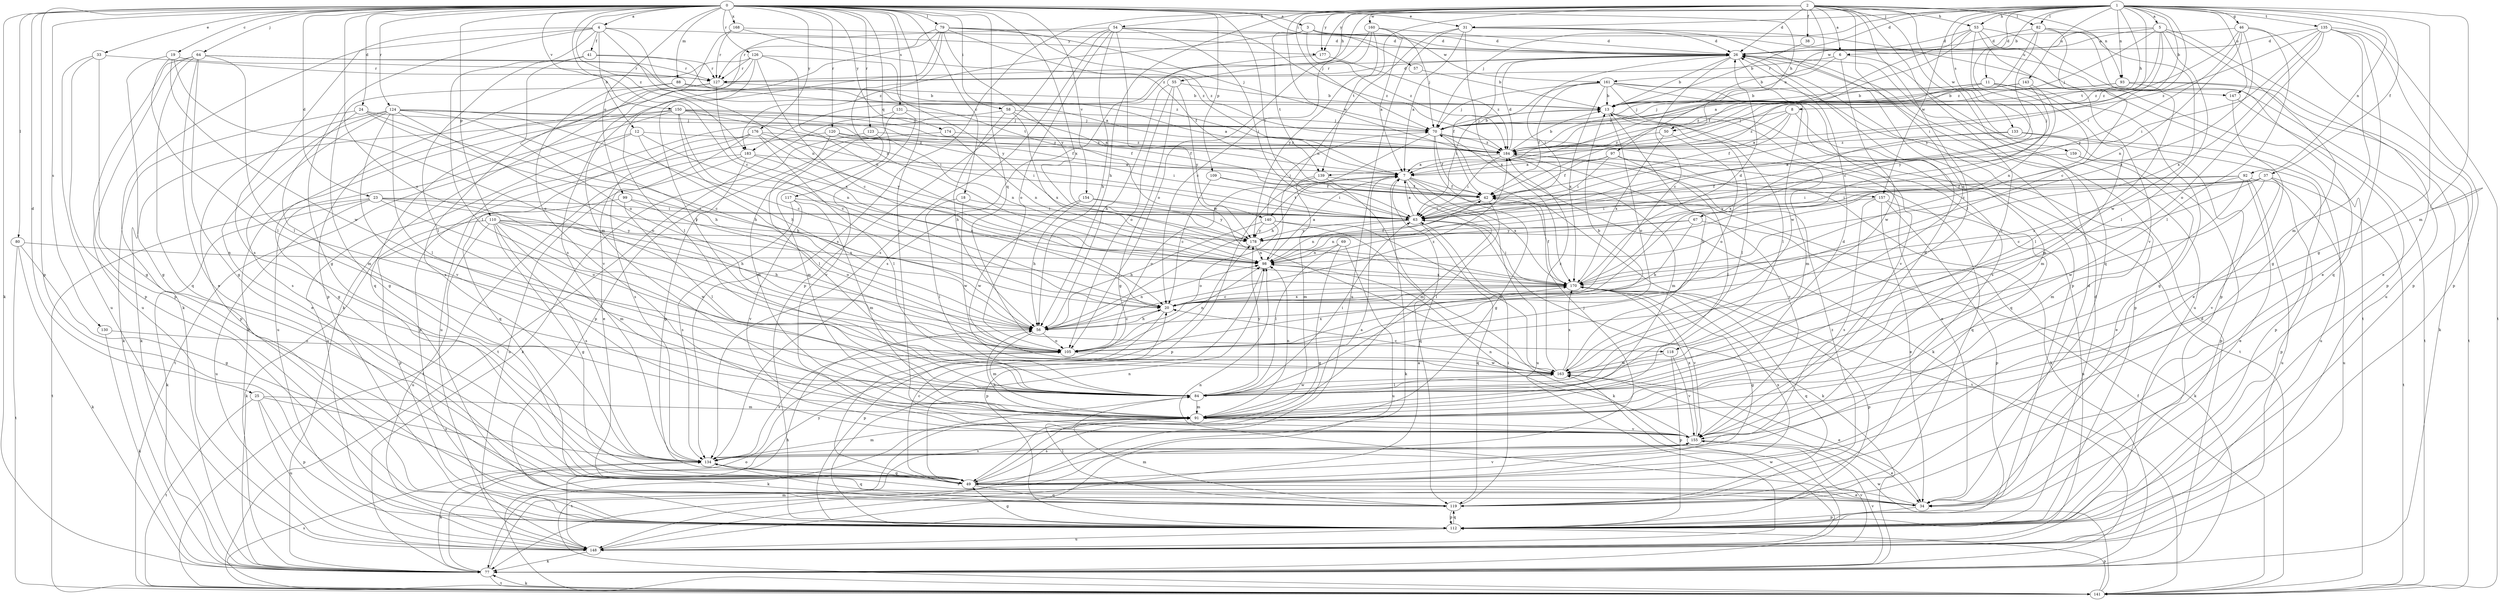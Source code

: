 strict digraph  {
0;
1;
2;
3;
4;
5;
6;
7;
8;
11;
12;
13;
18;
19;
20;
23;
24;
25;
26;
31;
33;
34;
37;
38;
41;
42;
46;
49;
50;
53;
54;
55;
56;
57;
58;
63;
64;
67;
69;
70;
77;
79;
80;
82;
84;
88;
91;
92;
93;
97;
98;
99;
105;
109;
110;
112;
117;
118;
119;
120;
123;
124;
126;
127;
130;
131;
133;
134;
135;
139;
140;
141;
143;
147;
148;
150;
154;
155;
157;
159;
160;
161;
163;
168;
170;
174;
176;
177;
178;
183;
184;
0 -> 3  [label=a];
0 -> 4  [label=a];
0 -> 18  [label=c];
0 -> 19  [label=c];
0 -> 20  [label=c];
0 -> 23  [label=d];
0 -> 24  [label=d];
0 -> 25  [label=d];
0 -> 31  [label=e];
0 -> 33  [label=e];
0 -> 50  [label=h];
0 -> 57  [label=i];
0 -> 58  [label=i];
0 -> 63  [label=i];
0 -> 64  [label=j];
0 -> 77  [label=k];
0 -> 79  [label=l];
0 -> 80  [label=l];
0 -> 88  [label=m];
0 -> 99  [label=o];
0 -> 105  [label=o];
0 -> 109  [label=p];
0 -> 110  [label=p];
0 -> 112  [label=p];
0 -> 117  [label=q];
0 -> 118  [label=q];
0 -> 120  [label=r];
0 -> 123  [label=r];
0 -> 124  [label=r];
0 -> 126  [label=r];
0 -> 130  [label=s];
0 -> 131  [label=s];
0 -> 150  [label=v];
0 -> 154  [label=v];
0 -> 155  [label=v];
0 -> 168  [label=x];
0 -> 170  [label=x];
0 -> 174  [label=y];
0 -> 176  [label=y];
0 -> 183  [label=z];
1 -> 5  [label=a];
1 -> 8  [label=b];
1 -> 11  [label=b];
1 -> 26  [label=d];
1 -> 37  [label=f];
1 -> 46  [label=g];
1 -> 49  [label=g];
1 -> 50  [label=h];
1 -> 53  [label=h];
1 -> 63  [label=i];
1 -> 67  [label=j];
1 -> 70  [label=j];
1 -> 82  [label=l];
1 -> 91  [label=m];
1 -> 92  [label=n];
1 -> 93  [label=n];
1 -> 133  [label=s];
1 -> 135  [label=t];
1 -> 139  [label=t];
1 -> 143  [label=u];
1 -> 147  [label=u];
1 -> 157  [label=w];
1 -> 177  [label=y];
1 -> 183  [label=z];
1 -> 31  [label=j];
2 -> 6  [label=a];
2 -> 26  [label=d];
2 -> 38  [label=f];
2 -> 53  [label=h];
2 -> 54  [label=h];
2 -> 55  [label=h];
2 -> 56  [label=h];
2 -> 70  [label=j];
2 -> 82  [label=l];
2 -> 84  [label=l];
2 -> 93  [label=n];
2 -> 97  [label=n];
2 -> 118  [label=q];
2 -> 119  [label=q];
2 -> 134  [label=s];
2 -> 139  [label=t];
2 -> 155  [label=v];
2 -> 157  [label=w];
2 -> 159  [label=w];
2 -> 160  [label=w];
2 -> 177  [label=y];
3 -> 26  [label=d];
3 -> 139  [label=t];
3 -> 147  [label=u];
3 -> 161  [label=w];
3 -> 183  [label=z];
3 -> 184  [label=z];
4 -> 12  [label=b];
4 -> 41  [label=f];
4 -> 49  [label=g];
4 -> 77  [label=k];
4 -> 84  [label=l];
4 -> 98  [label=n];
4 -> 134  [label=s];
4 -> 140  [label=t];
4 -> 177  [label=y];
5 -> 6  [label=a];
5 -> 34  [label=e];
5 -> 49  [label=g];
5 -> 63  [label=i];
5 -> 70  [label=j];
5 -> 84  [label=l];
5 -> 161  [label=w];
5 -> 184  [label=z];
6 -> 13  [label=b];
6 -> 112  [label=p];
6 -> 127  [label=r];
6 -> 163  [label=w];
7 -> 42  [label=f];
7 -> 77  [label=k];
7 -> 91  [label=m];
7 -> 105  [label=o];
7 -> 140  [label=t];
7 -> 141  [label=t];
7 -> 148  [label=u];
7 -> 170  [label=x];
8 -> 7  [label=a];
8 -> 42  [label=f];
8 -> 70  [label=j];
8 -> 91  [label=m];
8 -> 184  [label=z];
11 -> 13  [label=b];
11 -> 20  [label=c];
11 -> 49  [label=g];
11 -> 70  [label=j];
11 -> 91  [label=m];
11 -> 184  [label=z];
12 -> 56  [label=h];
12 -> 98  [label=n];
12 -> 141  [label=t];
12 -> 148  [label=u];
12 -> 184  [label=z];
13 -> 70  [label=j];
13 -> 84  [label=l];
13 -> 91  [label=m];
13 -> 105  [label=o];
13 -> 119  [label=q];
13 -> 141  [label=t];
18 -> 63  [label=i];
18 -> 84  [label=l];
18 -> 163  [label=w];
19 -> 49  [label=g];
19 -> 84  [label=l];
19 -> 105  [label=o];
19 -> 127  [label=r];
19 -> 163  [label=w];
20 -> 56  [label=h];
20 -> 112  [label=p];
20 -> 170  [label=x];
23 -> 56  [label=h];
23 -> 63  [label=i];
23 -> 77  [label=k];
23 -> 105  [label=o];
23 -> 141  [label=t];
23 -> 148  [label=u];
23 -> 178  [label=y];
24 -> 20  [label=c];
24 -> 56  [label=h];
24 -> 70  [label=j];
24 -> 77  [label=k];
24 -> 91  [label=m];
25 -> 91  [label=m];
25 -> 112  [label=p];
25 -> 134  [label=s];
25 -> 141  [label=t];
25 -> 148  [label=u];
26 -> 13  [label=b];
26 -> 20  [label=c];
26 -> 42  [label=f];
26 -> 63  [label=i];
26 -> 127  [label=r];
26 -> 148  [label=u];
26 -> 163  [label=w];
31 -> 7  [label=a];
31 -> 26  [label=d];
31 -> 98  [label=n];
31 -> 112  [label=p];
31 -> 141  [label=t];
31 -> 148  [label=u];
31 -> 170  [label=x];
33 -> 49  [label=g];
33 -> 112  [label=p];
33 -> 127  [label=r];
33 -> 148  [label=u];
34 -> 26  [label=d];
34 -> 98  [label=n];
34 -> 112  [label=p];
34 -> 134  [label=s];
37 -> 20  [label=c];
37 -> 42  [label=f];
37 -> 63  [label=i];
37 -> 141  [label=t];
37 -> 148  [label=u];
37 -> 155  [label=v];
37 -> 163  [label=w];
37 -> 178  [label=y];
38 -> 13  [label=b];
41 -> 84  [label=l];
41 -> 105  [label=o];
41 -> 127  [label=r];
41 -> 184  [label=z];
42 -> 63  [label=i];
42 -> 84  [label=l];
46 -> 26  [label=d];
46 -> 84  [label=l];
46 -> 98  [label=n];
46 -> 112  [label=p];
46 -> 170  [label=x];
46 -> 178  [label=y];
46 -> 184  [label=z];
49 -> 7  [label=a];
49 -> 20  [label=c];
49 -> 34  [label=e];
49 -> 70  [label=j];
49 -> 98  [label=n];
49 -> 119  [label=q];
49 -> 155  [label=v];
49 -> 170  [label=x];
50 -> 105  [label=o];
50 -> 170  [label=x];
50 -> 184  [label=z];
53 -> 7  [label=a];
53 -> 20  [label=c];
53 -> 26  [label=d];
53 -> 34  [label=e];
53 -> 42  [label=f];
53 -> 148  [label=u];
53 -> 155  [label=v];
54 -> 26  [label=d];
54 -> 56  [label=h];
54 -> 63  [label=i];
54 -> 105  [label=o];
54 -> 112  [label=p];
54 -> 127  [label=r];
54 -> 134  [label=s];
54 -> 163  [label=w];
54 -> 184  [label=z];
55 -> 13  [label=b];
55 -> 49  [label=g];
55 -> 56  [label=h];
55 -> 105  [label=o];
55 -> 178  [label=y];
56 -> 20  [label=c];
56 -> 91  [label=m];
56 -> 98  [label=n];
56 -> 105  [label=o];
56 -> 184  [label=z];
57 -> 13  [label=b];
58 -> 42  [label=f];
58 -> 56  [label=h];
58 -> 70  [label=j];
58 -> 148  [label=u];
58 -> 170  [label=x];
63 -> 7  [label=a];
63 -> 77  [label=k];
63 -> 98  [label=n];
63 -> 119  [label=q];
63 -> 178  [label=y];
64 -> 7  [label=a];
64 -> 34  [label=e];
64 -> 49  [label=g];
64 -> 84  [label=l];
64 -> 112  [label=p];
64 -> 119  [label=q];
64 -> 127  [label=r];
64 -> 148  [label=u];
67 -> 56  [label=h];
67 -> 77  [label=k];
67 -> 98  [label=n];
67 -> 178  [label=y];
69 -> 49  [label=g];
69 -> 84  [label=l];
69 -> 98  [label=n];
69 -> 148  [label=u];
70 -> 13  [label=b];
70 -> 34  [label=e];
70 -> 42  [label=f];
70 -> 49  [label=g];
70 -> 56  [label=h];
70 -> 77  [label=k];
70 -> 184  [label=z];
77 -> 26  [label=d];
77 -> 91  [label=m];
77 -> 105  [label=o];
77 -> 141  [label=t];
77 -> 155  [label=v];
79 -> 26  [label=d];
79 -> 42  [label=f];
79 -> 70  [label=j];
79 -> 84  [label=l];
79 -> 91  [label=m];
79 -> 98  [label=n];
79 -> 134  [label=s];
79 -> 178  [label=y];
79 -> 184  [label=z];
80 -> 49  [label=g];
80 -> 77  [label=k];
80 -> 98  [label=n];
80 -> 141  [label=t];
82 -> 20  [label=c];
82 -> 26  [label=d];
82 -> 112  [label=p];
82 -> 163  [label=w];
82 -> 178  [label=y];
82 -> 184  [label=z];
84 -> 63  [label=i];
84 -> 77  [label=k];
84 -> 91  [label=m];
84 -> 163  [label=w];
84 -> 178  [label=y];
88 -> 7  [label=a];
88 -> 13  [label=b];
88 -> 49  [label=g];
88 -> 155  [label=v];
91 -> 26  [label=d];
91 -> 98  [label=n];
91 -> 141  [label=t];
91 -> 155  [label=v];
92 -> 34  [label=e];
92 -> 42  [label=f];
92 -> 63  [label=i];
92 -> 91  [label=m];
92 -> 112  [label=p];
92 -> 148  [label=u];
92 -> 170  [label=x];
93 -> 13  [label=b];
93 -> 77  [label=k];
93 -> 84  [label=l];
93 -> 141  [label=t];
93 -> 184  [label=z];
97 -> 7  [label=a];
97 -> 42  [label=f];
97 -> 63  [label=i];
97 -> 84  [label=l];
97 -> 119  [label=q];
98 -> 7  [label=a];
98 -> 42  [label=f];
98 -> 112  [label=p];
98 -> 170  [label=x];
99 -> 63  [label=i];
99 -> 84  [label=l];
99 -> 105  [label=o];
99 -> 112  [label=p];
105 -> 13  [label=b];
105 -> 98  [label=n];
105 -> 134  [label=s];
105 -> 163  [label=w];
105 -> 170  [label=x];
109 -> 20  [label=c];
109 -> 42  [label=f];
109 -> 63  [label=i];
110 -> 49  [label=g];
110 -> 56  [label=h];
110 -> 77  [label=k];
110 -> 91  [label=m];
110 -> 134  [label=s];
110 -> 148  [label=u];
110 -> 163  [label=w];
110 -> 170  [label=x];
110 -> 178  [label=y];
112 -> 26  [label=d];
112 -> 49  [label=g];
112 -> 119  [label=q];
112 -> 148  [label=u];
117 -> 63  [label=i];
117 -> 91  [label=m];
117 -> 134  [label=s];
117 -> 155  [label=v];
118 -> 112  [label=p];
118 -> 155  [label=v];
118 -> 163  [label=w];
119 -> 63  [label=i];
119 -> 84  [label=l];
119 -> 91  [label=m];
119 -> 112  [label=p];
119 -> 184  [label=z];
120 -> 63  [label=i];
120 -> 84  [label=l];
120 -> 98  [label=n];
120 -> 112  [label=p];
120 -> 184  [label=z];
123 -> 77  [label=k];
123 -> 91  [label=m];
123 -> 184  [label=z];
124 -> 20  [label=c];
124 -> 34  [label=e];
124 -> 42  [label=f];
124 -> 56  [label=h];
124 -> 70  [label=j];
124 -> 84  [label=l];
124 -> 105  [label=o];
124 -> 112  [label=p];
124 -> 134  [label=s];
124 -> 155  [label=v];
126 -> 20  [label=c];
126 -> 84  [label=l];
126 -> 98  [label=n];
126 -> 112  [label=p];
126 -> 119  [label=q];
126 -> 127  [label=r];
126 -> 178  [label=y];
127 -> 13  [label=b];
127 -> 26  [label=d];
127 -> 77  [label=k];
127 -> 134  [label=s];
127 -> 170  [label=x];
130 -> 77  [label=k];
130 -> 105  [label=o];
131 -> 70  [label=j];
131 -> 112  [label=p];
131 -> 141  [label=t];
131 -> 155  [label=v];
133 -> 112  [label=p];
133 -> 148  [label=u];
133 -> 170  [label=x];
133 -> 184  [label=z];
134 -> 49  [label=g];
134 -> 77  [label=k];
134 -> 91  [label=m];
134 -> 119  [label=q];
134 -> 155  [label=v];
135 -> 26  [label=d];
135 -> 63  [label=i];
135 -> 91  [label=m];
135 -> 105  [label=o];
135 -> 112  [label=p];
135 -> 119  [label=q];
135 -> 141  [label=t];
135 -> 170  [label=x];
135 -> 184  [label=z];
139 -> 42  [label=f];
139 -> 91  [label=m];
139 -> 112  [label=p];
139 -> 119  [label=q];
140 -> 56  [label=h];
140 -> 70  [label=j];
140 -> 77  [label=k];
140 -> 105  [label=o];
140 -> 163  [label=w];
140 -> 178  [label=y];
141 -> 42  [label=f];
141 -> 77  [label=k];
141 -> 112  [label=p];
141 -> 134  [label=s];
141 -> 163  [label=w];
141 -> 178  [label=y];
143 -> 13  [label=b];
143 -> 70  [label=j];
143 -> 98  [label=n];
143 -> 178  [label=y];
147 -> 34  [label=e];
147 -> 141  [label=t];
148 -> 7  [label=a];
148 -> 56  [label=h];
148 -> 77  [label=k];
148 -> 155  [label=v];
148 -> 163  [label=w];
150 -> 7  [label=a];
150 -> 20  [label=c];
150 -> 42  [label=f];
150 -> 49  [label=g];
150 -> 56  [label=h];
150 -> 63  [label=i];
150 -> 70  [label=j];
150 -> 77  [label=k];
150 -> 148  [label=u];
154 -> 56  [label=h];
154 -> 63  [label=i];
154 -> 163  [label=w];
154 -> 178  [label=y];
155 -> 26  [label=d];
155 -> 34  [label=e];
155 -> 56  [label=h];
155 -> 98  [label=n];
155 -> 134  [label=s];
155 -> 170  [label=x];
157 -> 34  [label=e];
157 -> 63  [label=i];
157 -> 112  [label=p];
157 -> 134  [label=s];
157 -> 148  [label=u];
159 -> 7  [label=a];
159 -> 34  [label=e];
159 -> 112  [label=p];
160 -> 7  [label=a];
160 -> 20  [label=c];
160 -> 26  [label=d];
160 -> 70  [label=j];
160 -> 105  [label=o];
160 -> 178  [label=y];
161 -> 13  [label=b];
161 -> 42  [label=f];
161 -> 63  [label=i];
161 -> 70  [label=j];
161 -> 84  [label=l];
161 -> 112  [label=p];
161 -> 134  [label=s];
161 -> 155  [label=v];
161 -> 170  [label=x];
163 -> 13  [label=b];
163 -> 20  [label=c];
163 -> 34  [label=e];
163 -> 84  [label=l];
163 -> 170  [label=x];
163 -> 184  [label=z];
168 -> 26  [label=d];
168 -> 77  [label=k];
168 -> 127  [label=r];
168 -> 184  [label=z];
170 -> 20  [label=c];
170 -> 26  [label=d];
170 -> 42  [label=f];
170 -> 49  [label=g];
170 -> 63  [label=i];
170 -> 112  [label=p];
170 -> 119  [label=q];
170 -> 155  [label=v];
174 -> 91  [label=m];
174 -> 98  [label=n];
174 -> 184  [label=z];
176 -> 34  [label=e];
176 -> 63  [label=i];
176 -> 84  [label=l];
176 -> 119  [label=q];
176 -> 134  [label=s];
176 -> 178  [label=y];
176 -> 184  [label=z];
177 -> 134  [label=s];
177 -> 184  [label=z];
178 -> 98  [label=n];
183 -> 7  [label=a];
183 -> 20  [label=c];
183 -> 49  [label=g];
183 -> 141  [label=t];
183 -> 148  [label=u];
184 -> 7  [label=a];
184 -> 13  [label=b];
184 -> 26  [label=d];
184 -> 63  [label=i];
184 -> 77  [label=k];
184 -> 91  [label=m];
184 -> 155  [label=v];
}
